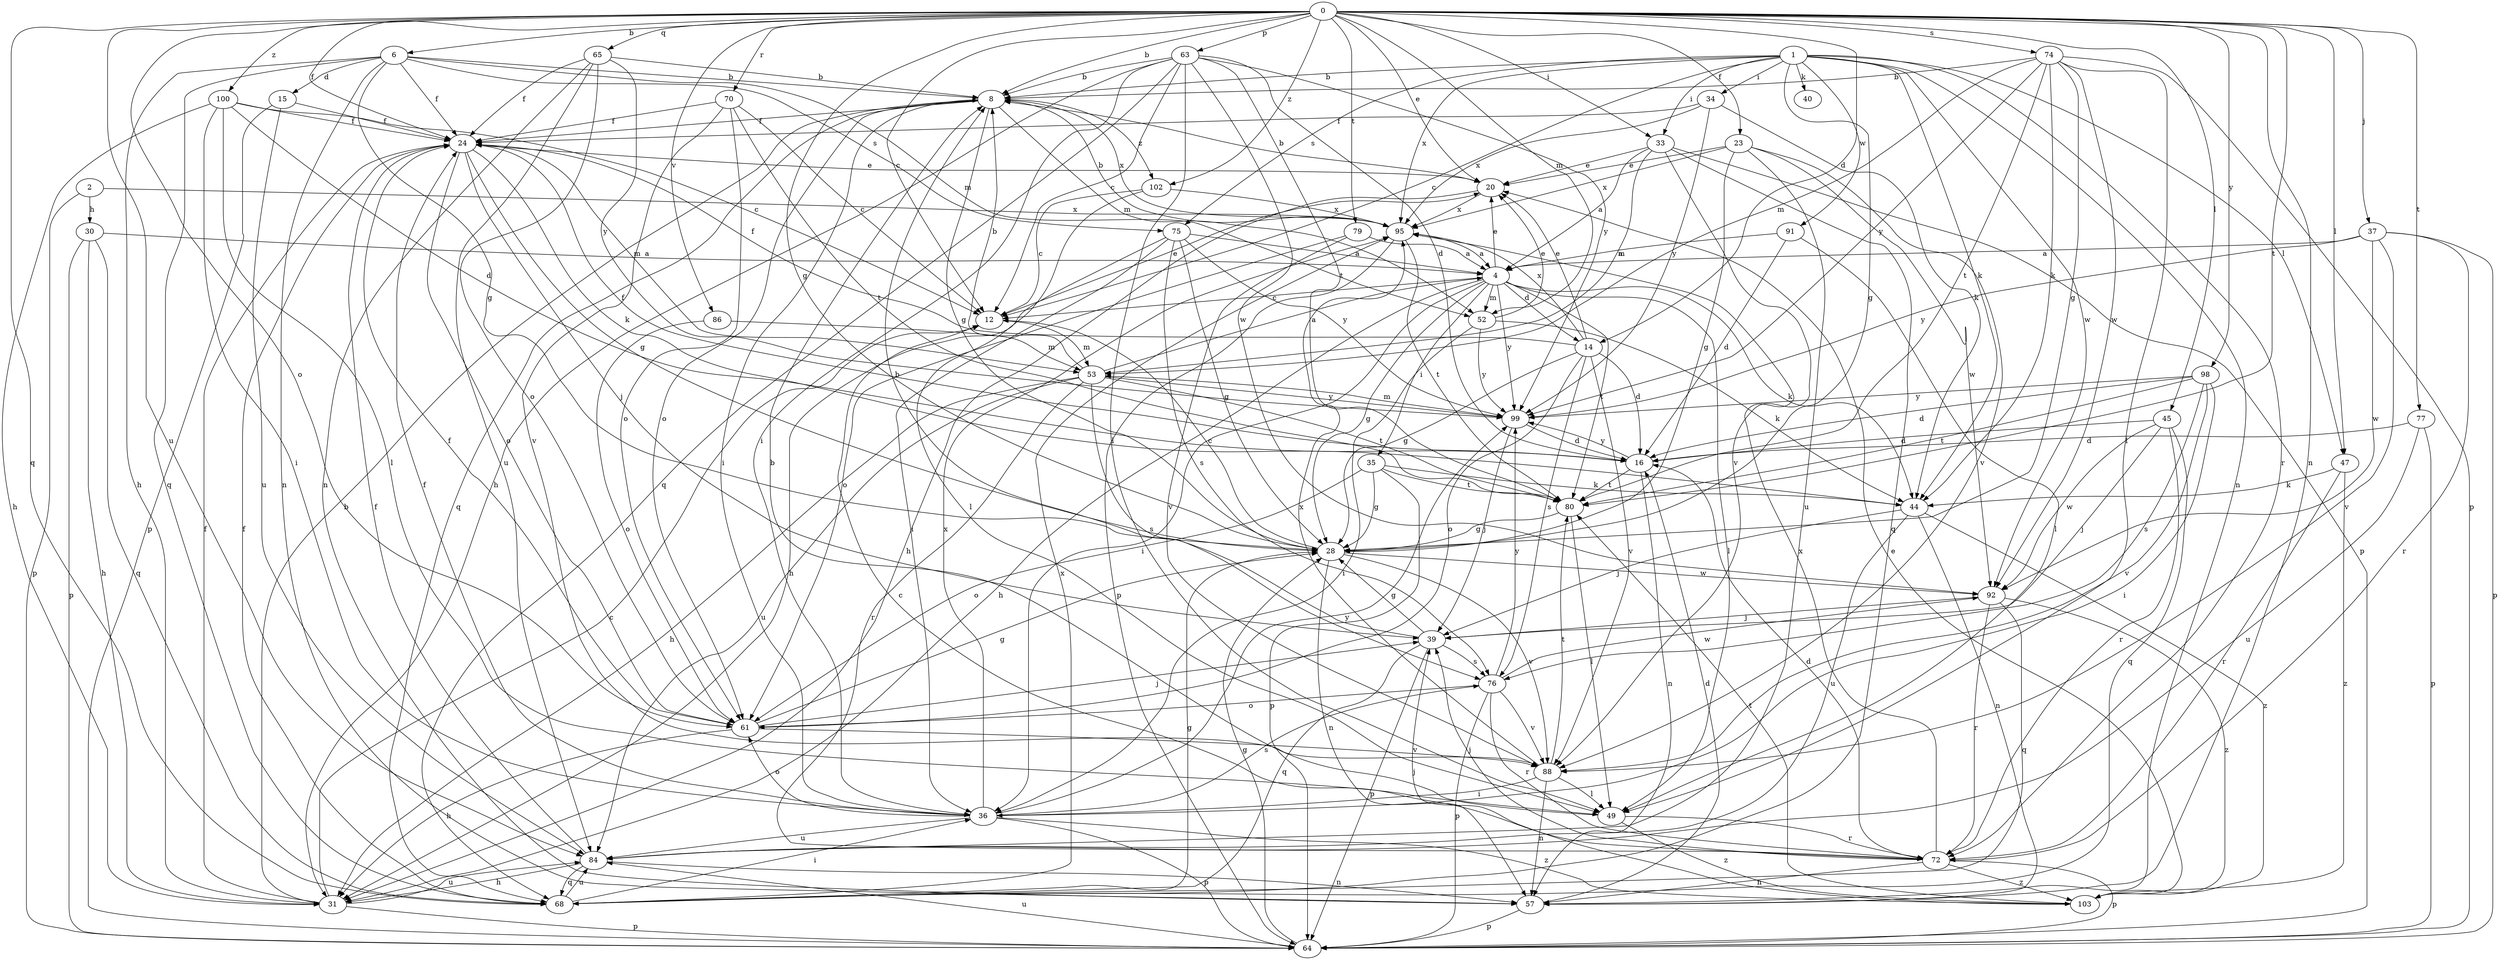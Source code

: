 strict digraph  {
0;
1;
2;
4;
6;
8;
12;
14;
15;
16;
20;
23;
24;
28;
30;
31;
33;
34;
35;
36;
37;
39;
40;
44;
45;
47;
49;
52;
53;
57;
61;
63;
64;
65;
68;
70;
72;
74;
75;
76;
77;
79;
80;
84;
86;
88;
91;
92;
95;
98;
99;
100;
102;
103;
0 -> 6  [label=b];
0 -> 8  [label=b];
0 -> 12  [label=c];
0 -> 14  [label=d];
0 -> 20  [label=e];
0 -> 23  [label=f];
0 -> 24  [label=f];
0 -> 28  [label=g];
0 -> 33  [label=i];
0 -> 37  [label=j];
0 -> 45  [label=l];
0 -> 47  [label=l];
0 -> 52  [label=m];
0 -> 57  [label=n];
0 -> 61  [label=o];
0 -> 63  [label=p];
0 -> 65  [label=q];
0 -> 68  [label=q];
0 -> 70  [label=r];
0 -> 74  [label=s];
0 -> 77  [label=t];
0 -> 79  [label=t];
0 -> 80  [label=t];
0 -> 84  [label=u];
0 -> 86  [label=v];
0 -> 98  [label=y];
0 -> 100  [label=z];
0 -> 102  [label=z];
1 -> 8  [label=b];
1 -> 12  [label=c];
1 -> 28  [label=g];
1 -> 33  [label=i];
1 -> 34  [label=i];
1 -> 40  [label=k];
1 -> 44  [label=k];
1 -> 47  [label=l];
1 -> 57  [label=n];
1 -> 72  [label=r];
1 -> 75  [label=s];
1 -> 91  [label=w];
1 -> 92  [label=w];
1 -> 95  [label=x];
2 -> 30  [label=h];
2 -> 64  [label=p];
2 -> 95  [label=x];
4 -> 12  [label=c];
4 -> 14  [label=d];
4 -> 20  [label=e];
4 -> 28  [label=g];
4 -> 31  [label=h];
4 -> 35  [label=i];
4 -> 36  [label=i];
4 -> 44  [label=k];
4 -> 49  [label=l];
4 -> 52  [label=m];
4 -> 80  [label=t];
4 -> 99  [label=y];
6 -> 8  [label=b];
6 -> 15  [label=d];
6 -> 24  [label=f];
6 -> 28  [label=g];
6 -> 31  [label=h];
6 -> 52  [label=m];
6 -> 57  [label=n];
6 -> 68  [label=q];
6 -> 75  [label=s];
8 -> 24  [label=f];
8 -> 28  [label=g];
8 -> 36  [label=i];
8 -> 52  [label=m];
8 -> 61  [label=o];
8 -> 68  [label=q];
8 -> 95  [label=x];
8 -> 102  [label=z];
12 -> 20  [label=e];
12 -> 53  [label=m];
14 -> 16  [label=d];
14 -> 20  [label=e];
14 -> 24  [label=f];
14 -> 28  [label=g];
14 -> 61  [label=o];
14 -> 76  [label=s];
14 -> 88  [label=v];
14 -> 95  [label=x];
15 -> 24  [label=f];
15 -> 64  [label=p];
15 -> 84  [label=u];
16 -> 24  [label=f];
16 -> 57  [label=n];
16 -> 80  [label=t];
16 -> 99  [label=y];
20 -> 8  [label=b];
20 -> 31  [label=h];
20 -> 95  [label=x];
23 -> 20  [label=e];
23 -> 28  [label=g];
23 -> 84  [label=u];
23 -> 88  [label=v];
23 -> 92  [label=w];
23 -> 95  [label=x];
24 -> 20  [label=e];
24 -> 28  [label=g];
24 -> 39  [label=j];
24 -> 44  [label=k];
24 -> 53  [label=m];
24 -> 61  [label=o];
28 -> 12  [label=c];
28 -> 57  [label=n];
28 -> 88  [label=v];
28 -> 92  [label=w];
30 -> 4  [label=a];
30 -> 31  [label=h];
30 -> 64  [label=p];
30 -> 68  [label=q];
31 -> 8  [label=b];
31 -> 12  [label=c];
31 -> 24  [label=f];
31 -> 64  [label=p];
31 -> 84  [label=u];
33 -> 4  [label=a];
33 -> 20  [label=e];
33 -> 53  [label=m];
33 -> 64  [label=p];
33 -> 68  [label=q];
33 -> 88  [label=v];
34 -> 24  [label=f];
34 -> 44  [label=k];
34 -> 95  [label=x];
34 -> 99  [label=y];
35 -> 28  [label=g];
35 -> 44  [label=k];
35 -> 61  [label=o];
35 -> 64  [label=p];
35 -> 80  [label=t];
36 -> 24  [label=f];
36 -> 61  [label=o];
36 -> 64  [label=p];
36 -> 76  [label=s];
36 -> 84  [label=u];
36 -> 95  [label=x];
36 -> 99  [label=y];
36 -> 103  [label=z];
37 -> 4  [label=a];
37 -> 64  [label=p];
37 -> 72  [label=r];
37 -> 88  [label=v];
37 -> 92  [label=w];
37 -> 99  [label=y];
39 -> 8  [label=b];
39 -> 28  [label=g];
39 -> 64  [label=p];
39 -> 68  [label=q];
39 -> 76  [label=s];
44 -> 39  [label=j];
44 -> 57  [label=n];
44 -> 84  [label=u];
44 -> 103  [label=z];
45 -> 16  [label=d];
45 -> 39  [label=j];
45 -> 68  [label=q];
45 -> 72  [label=r];
45 -> 92  [label=w];
47 -> 44  [label=k];
47 -> 72  [label=r];
47 -> 103  [label=z];
49 -> 8  [label=b];
49 -> 72  [label=r];
49 -> 103  [label=z];
52 -> 20  [label=e];
52 -> 36  [label=i];
52 -> 44  [label=k];
52 -> 99  [label=y];
53 -> 4  [label=a];
53 -> 8  [label=b];
53 -> 31  [label=h];
53 -> 72  [label=r];
53 -> 76  [label=s];
53 -> 80  [label=t];
53 -> 84  [label=u];
53 -> 99  [label=y];
57 -> 16  [label=d];
57 -> 64  [label=p];
61 -> 24  [label=f];
61 -> 28  [label=g];
61 -> 31  [label=h];
61 -> 39  [label=j];
61 -> 88  [label=v];
63 -> 8  [label=b];
63 -> 12  [label=c];
63 -> 16  [label=d];
63 -> 31  [label=h];
63 -> 36  [label=i];
63 -> 49  [label=l];
63 -> 68  [label=q];
63 -> 80  [label=t];
63 -> 92  [label=w];
63 -> 99  [label=y];
64 -> 28  [label=g];
64 -> 84  [label=u];
65 -> 8  [label=b];
65 -> 24  [label=f];
65 -> 57  [label=n];
65 -> 61  [label=o];
65 -> 84  [label=u];
65 -> 99  [label=y];
68 -> 24  [label=f];
68 -> 28  [label=g];
68 -> 36  [label=i];
68 -> 84  [label=u];
68 -> 95  [label=x];
70 -> 12  [label=c];
70 -> 24  [label=f];
70 -> 61  [label=o];
70 -> 80  [label=t];
70 -> 88  [label=v];
72 -> 12  [label=c];
72 -> 16  [label=d];
72 -> 39  [label=j];
72 -> 57  [label=n];
72 -> 64  [label=p];
72 -> 95  [label=x];
72 -> 103  [label=z];
74 -> 8  [label=b];
74 -> 28  [label=g];
74 -> 44  [label=k];
74 -> 49  [label=l];
74 -> 53  [label=m];
74 -> 64  [label=p];
74 -> 80  [label=t];
74 -> 92  [label=w];
74 -> 99  [label=y];
75 -> 4  [label=a];
75 -> 28  [label=g];
75 -> 31  [label=h];
75 -> 36  [label=i];
75 -> 76  [label=s];
75 -> 99  [label=y];
76 -> 61  [label=o];
76 -> 64  [label=p];
76 -> 72  [label=r];
76 -> 88  [label=v];
76 -> 92  [label=w];
76 -> 99  [label=y];
77 -> 16  [label=d];
77 -> 64  [label=p];
77 -> 84  [label=u];
79 -> 4  [label=a];
79 -> 61  [label=o];
79 -> 88  [label=v];
80 -> 28  [label=g];
80 -> 49  [label=l];
84 -> 24  [label=f];
84 -> 31  [label=h];
84 -> 57  [label=n];
84 -> 68  [label=q];
86 -> 53  [label=m];
86 -> 61  [label=o];
88 -> 36  [label=i];
88 -> 49  [label=l];
88 -> 57  [label=n];
88 -> 80  [label=t];
88 -> 95  [label=x];
91 -> 4  [label=a];
91 -> 16  [label=d];
91 -> 49  [label=l];
92 -> 39  [label=j];
92 -> 68  [label=q];
92 -> 72  [label=r];
92 -> 103  [label=z];
95 -> 4  [label=a];
95 -> 8  [label=b];
95 -> 64  [label=p];
95 -> 80  [label=t];
98 -> 16  [label=d];
98 -> 36  [label=i];
98 -> 76  [label=s];
98 -> 80  [label=t];
98 -> 88  [label=v];
98 -> 99  [label=y];
99 -> 16  [label=d];
99 -> 39  [label=j];
99 -> 53  [label=m];
100 -> 12  [label=c];
100 -> 16  [label=d];
100 -> 24  [label=f];
100 -> 31  [label=h];
100 -> 36  [label=i];
100 -> 49  [label=l];
102 -> 12  [label=c];
102 -> 49  [label=l];
102 -> 95  [label=x];
103 -> 20  [label=e];
103 -> 39  [label=j];
103 -> 80  [label=t];
}
